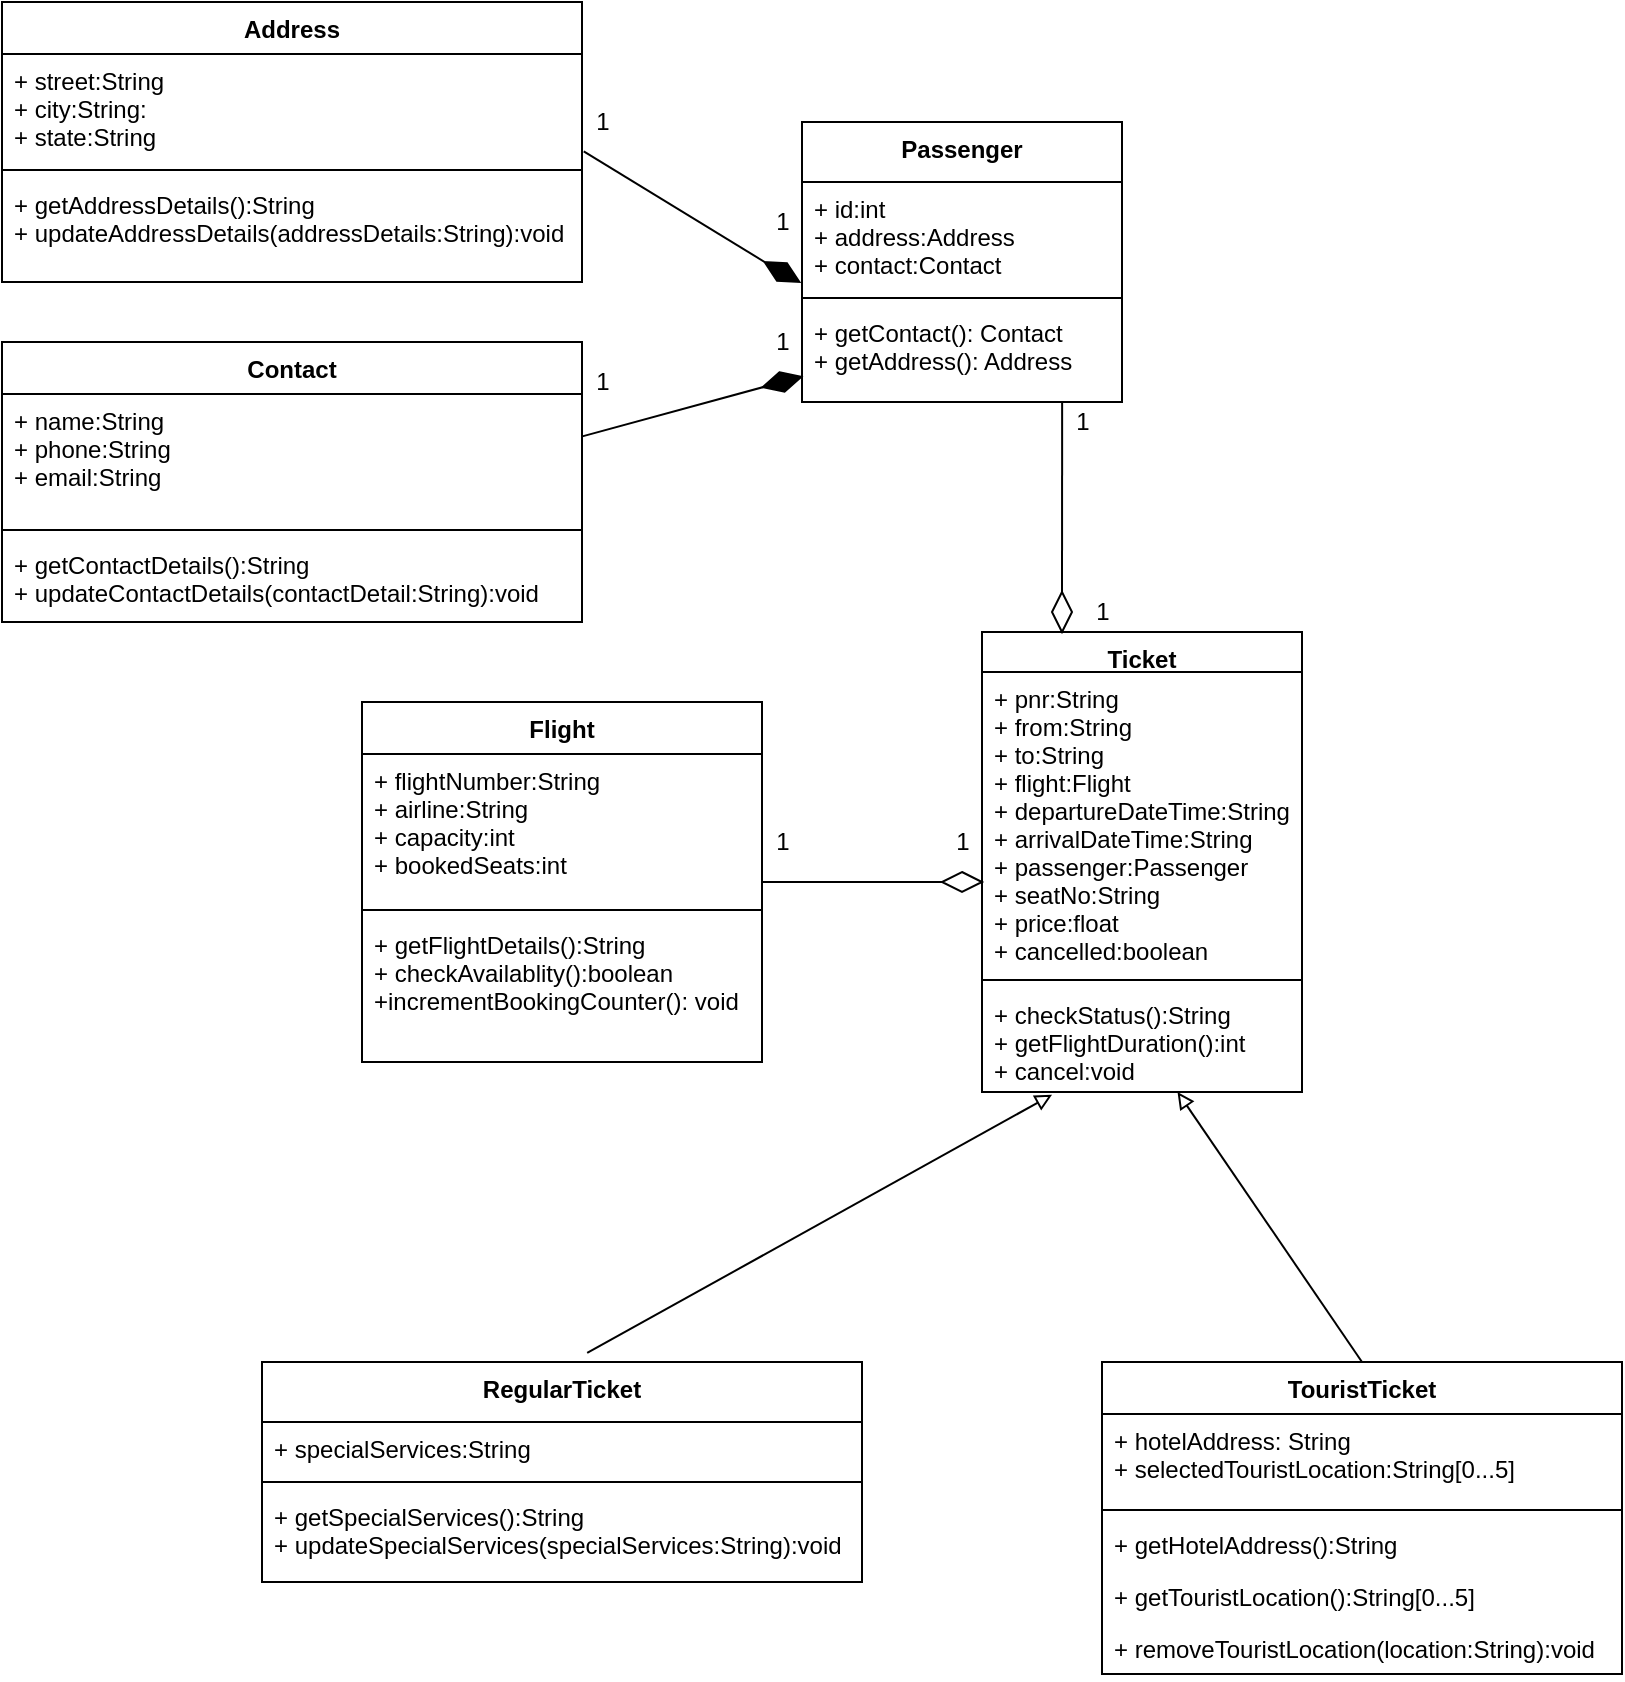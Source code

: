 <mxfile version="17.1.2" type="device"><diagram id="rY4OEJlFJ-0a3Ui6FpFE" name="Page-1"><mxGraphModel dx="1065" dy="492" grid="1" gridSize="10" guides="1" tooltips="1" connect="1" arrows="1" fold="1" page="1" pageScale="1" pageWidth="850" pageHeight="1100" math="0" shadow="0"><root><mxCell id="0"/><mxCell id="1" parent="0"/><mxCell id="SJ_UmYCaRDm3onJsGfJ--1" value="Passenger" style="swimlane;fontStyle=1;align=center;verticalAlign=top;childLayout=stackLayout;horizontal=1;startSize=30;horizontalStack=0;resizeParent=1;resizeParentMax=0;resizeLast=0;collapsible=1;marginBottom=0;" parent="1" vertex="1"><mxGeometry x="410" y="80" width="160" height="140" as="geometry"/></mxCell><mxCell id="SJ_UmYCaRDm3onJsGfJ--2" value="+ id:int&#xA;+ address:Address&#xA;+ contact:Contact" style="text;strokeColor=none;fillColor=none;align=left;verticalAlign=top;spacingLeft=4;spacingRight=4;overflow=hidden;rotatable=0;points=[[0,0.5],[1,0.5]];portConstraint=eastwest;" parent="SJ_UmYCaRDm3onJsGfJ--1" vertex="1"><mxGeometry y="30" width="160" height="54" as="geometry"/></mxCell><mxCell id="SJ_UmYCaRDm3onJsGfJ--3" value="" style="line;strokeWidth=1;fillColor=none;align=left;verticalAlign=middle;spacingTop=-1;spacingLeft=3;spacingRight=3;rotatable=0;labelPosition=right;points=[];portConstraint=eastwest;" parent="SJ_UmYCaRDm3onJsGfJ--1" vertex="1"><mxGeometry y="84" width="160" height="8" as="geometry"/></mxCell><mxCell id="SJ_UmYCaRDm3onJsGfJ--4" value="+ getContact(): Contact&#xA;+ getAddress(): Address" style="text;strokeColor=none;fillColor=none;align=left;verticalAlign=top;spacingLeft=4;spacingRight=4;overflow=hidden;rotatable=0;points=[[0,0.5],[1,0.5]];portConstraint=eastwest;" parent="SJ_UmYCaRDm3onJsGfJ--1" vertex="1"><mxGeometry y="92" width="160" height="48" as="geometry"/></mxCell><mxCell id="SJ_UmYCaRDm3onJsGfJ--5" value="Contact" style="swimlane;fontStyle=1;align=center;verticalAlign=top;childLayout=stackLayout;horizontal=1;startSize=26;horizontalStack=0;resizeParent=1;resizeParentMax=0;resizeLast=0;collapsible=1;marginBottom=0;" parent="1" vertex="1"><mxGeometry x="10" y="190" width="290" height="140" as="geometry"/></mxCell><mxCell id="SJ_UmYCaRDm3onJsGfJ--6" value="+ name:String&#xA;+ phone:String&#xA;+ email:String" style="text;strokeColor=none;fillColor=none;align=left;verticalAlign=top;spacingLeft=4;spacingRight=4;overflow=hidden;rotatable=0;points=[[0,0.5],[1,0.5]];portConstraint=eastwest;" parent="SJ_UmYCaRDm3onJsGfJ--5" vertex="1"><mxGeometry y="26" width="290" height="64" as="geometry"/></mxCell><mxCell id="SJ_UmYCaRDm3onJsGfJ--7" value="" style="line;strokeWidth=1;fillColor=none;align=left;verticalAlign=middle;spacingTop=-1;spacingLeft=3;spacingRight=3;rotatable=0;labelPosition=right;points=[];portConstraint=eastwest;" parent="SJ_UmYCaRDm3onJsGfJ--5" vertex="1"><mxGeometry y="90" width="290" height="8" as="geometry"/></mxCell><mxCell id="SJ_UmYCaRDm3onJsGfJ--8" value="+ getContactDetails():String&#xA;+ updateContactDetails(contactDetail:String):void" style="text;strokeColor=none;fillColor=none;align=left;verticalAlign=top;spacingLeft=4;spacingRight=4;overflow=hidden;rotatable=0;points=[[0,0.5],[1,0.5]];portConstraint=eastwest;" parent="SJ_UmYCaRDm3onJsGfJ--5" vertex="1"><mxGeometry y="98" width="290" height="42" as="geometry"/></mxCell><mxCell id="SJ_UmYCaRDm3onJsGfJ--9" value="Address" style="swimlane;fontStyle=1;align=center;verticalAlign=top;childLayout=stackLayout;horizontal=1;startSize=26;horizontalStack=0;resizeParent=1;resizeParentMax=0;resizeLast=0;collapsible=1;marginBottom=0;" parent="1" vertex="1"><mxGeometry x="10" y="20" width="290" height="140" as="geometry"/></mxCell><mxCell id="SJ_UmYCaRDm3onJsGfJ--10" value="+ street:String&#xA;+ city:String:&#xA;+ state:String" style="text;strokeColor=none;fillColor=none;align=left;verticalAlign=top;spacingLeft=4;spacingRight=4;overflow=hidden;rotatable=0;points=[[0,0.5],[1,0.5]];portConstraint=eastwest;" parent="SJ_UmYCaRDm3onJsGfJ--9" vertex="1"><mxGeometry y="26" width="290" height="54" as="geometry"/></mxCell><mxCell id="SJ_UmYCaRDm3onJsGfJ--11" value="" style="line;strokeWidth=1;fillColor=none;align=left;verticalAlign=middle;spacingTop=-1;spacingLeft=3;spacingRight=3;rotatable=0;labelPosition=right;points=[];portConstraint=eastwest;" parent="SJ_UmYCaRDm3onJsGfJ--9" vertex="1"><mxGeometry y="80" width="290" height="8" as="geometry"/></mxCell><mxCell id="SJ_UmYCaRDm3onJsGfJ--12" value="+ getAddressDetails():String&#xA;+ updateAddressDetails(addressDetails:String):void" style="text;strokeColor=none;fillColor=none;align=left;verticalAlign=top;spacingLeft=4;spacingRight=4;overflow=hidden;rotatable=0;points=[[0,0.5],[1,0.5]];portConstraint=eastwest;" parent="SJ_UmYCaRDm3onJsGfJ--9" vertex="1"><mxGeometry y="88" width="290" height="52" as="geometry"/></mxCell><mxCell id="SJ_UmYCaRDm3onJsGfJ--13" value="Ticket" style="swimlane;fontStyle=1;align=center;verticalAlign=top;childLayout=stackLayout;horizontal=1;startSize=20;horizontalStack=0;resizeParent=1;resizeParentMax=0;resizeLast=0;collapsible=1;marginBottom=0;" parent="1" vertex="1"><mxGeometry x="500" y="335" width="160" height="230" as="geometry"/></mxCell><mxCell id="SJ_UmYCaRDm3onJsGfJ--14" value="+ pnr:String&#xA;+ from:String&#xA;+ to:String&#xA;+ flight:Flight&#xA;+ departureDateTime:String&#xA;+ arrivalDateTime:String&#xA;+ passenger:Passenger&#xA;+ seatNo:String&#xA;+ price:float&#xA;+ cancelled:boolean" style="text;strokeColor=none;fillColor=none;align=left;verticalAlign=top;spacingLeft=4;spacingRight=4;overflow=hidden;rotatable=0;points=[[0,0.5],[1,0.5]];portConstraint=eastwest;" parent="SJ_UmYCaRDm3onJsGfJ--13" vertex="1"><mxGeometry y="20" width="160" height="150" as="geometry"/></mxCell><mxCell id="SJ_UmYCaRDm3onJsGfJ--15" value="" style="line;strokeWidth=1;fillColor=none;align=left;verticalAlign=middle;spacingTop=-1;spacingLeft=3;spacingRight=3;rotatable=0;labelPosition=right;points=[];portConstraint=eastwest;" parent="SJ_UmYCaRDm3onJsGfJ--13" vertex="1"><mxGeometry y="170" width="160" height="8" as="geometry"/></mxCell><mxCell id="SJ_UmYCaRDm3onJsGfJ--16" value="+ checkStatus():String&#xA;+ getFlightDuration():int&#xA;+ cancel:void" style="text;strokeColor=none;fillColor=none;align=left;verticalAlign=top;spacingLeft=4;spacingRight=4;overflow=hidden;rotatable=0;points=[[0,0.5],[1,0.5]];portConstraint=eastwest;" parent="SJ_UmYCaRDm3onJsGfJ--13" vertex="1"><mxGeometry y="178" width="160" height="52" as="geometry"/></mxCell><mxCell id="SJ_UmYCaRDm3onJsGfJ--17" value="Flight" style="swimlane;fontStyle=1;align=center;verticalAlign=top;childLayout=stackLayout;horizontal=1;startSize=26;horizontalStack=0;resizeParent=1;resizeParentMax=0;resizeLast=0;collapsible=1;marginBottom=0;" parent="1" vertex="1"><mxGeometry x="190" y="370" width="200" height="180" as="geometry"/></mxCell><mxCell id="SJ_UmYCaRDm3onJsGfJ--18" value="+ flightNumber:String&#xA;+ airline:String&#xA;+ capacity:int&#xA;+ bookedSeats:int" style="text;strokeColor=none;fillColor=none;align=left;verticalAlign=top;spacingLeft=4;spacingRight=4;overflow=hidden;rotatable=0;points=[[0,0.5],[1,0.5]];portConstraint=eastwest;" parent="SJ_UmYCaRDm3onJsGfJ--17" vertex="1"><mxGeometry y="26" width="200" height="74" as="geometry"/></mxCell><mxCell id="SJ_UmYCaRDm3onJsGfJ--19" value="" style="line;strokeWidth=1;fillColor=none;align=left;verticalAlign=middle;spacingTop=-1;spacingLeft=3;spacingRight=3;rotatable=0;labelPosition=right;points=[];portConstraint=eastwest;" parent="SJ_UmYCaRDm3onJsGfJ--17" vertex="1"><mxGeometry y="100" width="200" height="8" as="geometry"/></mxCell><mxCell id="SJ_UmYCaRDm3onJsGfJ--20" value="+ getFlightDetails():String&#xA;+ checkAvailablity():boolean&#xA;+incrementBookingCounter(): void" style="text;strokeColor=none;fillColor=none;align=left;verticalAlign=top;spacingLeft=4;spacingRight=4;overflow=hidden;rotatable=0;points=[[0,0.5],[1,0.5]];portConstraint=eastwest;" parent="SJ_UmYCaRDm3onJsGfJ--17" vertex="1"><mxGeometry y="108" width="200" height="72" as="geometry"/></mxCell><mxCell id="SJ_UmYCaRDm3onJsGfJ--21" value="TouristTicket" style="swimlane;fontStyle=1;align=center;verticalAlign=top;childLayout=stackLayout;horizontal=1;startSize=26;horizontalStack=0;resizeParent=1;resizeParentMax=0;resizeLast=0;collapsible=1;marginBottom=0;" parent="1" vertex="1"><mxGeometry x="560" y="700" width="260" height="156" as="geometry"/></mxCell><mxCell id="SJ_UmYCaRDm3onJsGfJ--22" value="+ hotelAddress: String&#xA;+ selectedTouristLocation:String[0...5]" style="text;strokeColor=none;fillColor=none;align=left;verticalAlign=top;spacingLeft=4;spacingRight=4;overflow=hidden;rotatable=0;points=[[0,0.5],[1,0.5]];portConstraint=eastwest;" parent="SJ_UmYCaRDm3onJsGfJ--21" vertex="1"><mxGeometry y="26" width="260" height="44" as="geometry"/></mxCell><mxCell id="SJ_UmYCaRDm3onJsGfJ--23" value="" style="line;strokeWidth=1;fillColor=none;align=left;verticalAlign=middle;spacingTop=-1;spacingLeft=3;spacingRight=3;rotatable=0;labelPosition=right;points=[];portConstraint=eastwest;" parent="SJ_UmYCaRDm3onJsGfJ--21" vertex="1"><mxGeometry y="70" width="260" height="8" as="geometry"/></mxCell><mxCell id="SJ_UmYCaRDm3onJsGfJ--24" value="+ getHotelAddress():String" style="text;strokeColor=none;fillColor=none;align=left;verticalAlign=top;spacingLeft=4;spacingRight=4;overflow=hidden;rotatable=0;points=[[0,0.5],[1,0.5]];portConstraint=eastwest;" parent="SJ_UmYCaRDm3onJsGfJ--21" vertex="1"><mxGeometry y="78" width="260" height="26" as="geometry"/></mxCell><mxCell id="srDSEBkgtwdqkbUVmyU6-15" value="+ getTouristLocation():String[0...5]" style="text;strokeColor=none;fillColor=none;align=left;verticalAlign=top;spacingLeft=4;spacingRight=4;overflow=hidden;rotatable=0;points=[[0,0.5],[1,0.5]];portConstraint=eastwest;" vertex="1" parent="SJ_UmYCaRDm3onJsGfJ--21"><mxGeometry y="104" width="260" height="26" as="geometry"/></mxCell><mxCell id="srDSEBkgtwdqkbUVmyU6-16" value="+ removeTouristLocation(location:String):void" style="text;strokeColor=none;fillColor=none;align=left;verticalAlign=top;spacingLeft=4;spacingRight=4;overflow=hidden;rotatable=0;points=[[0,0.5],[1,0.5]];portConstraint=eastwest;" vertex="1" parent="SJ_UmYCaRDm3onJsGfJ--21"><mxGeometry y="130" width="260" height="26" as="geometry"/></mxCell><mxCell id="SJ_UmYCaRDm3onJsGfJ--25" value="RegularTicket" style="swimlane;fontStyle=1;align=center;verticalAlign=top;childLayout=stackLayout;horizontal=1;startSize=30;horizontalStack=0;resizeParent=1;resizeParentMax=0;resizeLast=0;collapsible=1;marginBottom=0;" parent="1" vertex="1"><mxGeometry x="140" y="700" width="300" height="110" as="geometry"/></mxCell><mxCell id="SJ_UmYCaRDm3onJsGfJ--26" value="+ specialServices:String" style="text;strokeColor=none;fillColor=none;align=left;verticalAlign=top;spacingLeft=4;spacingRight=4;overflow=hidden;rotatable=0;points=[[0,0.5],[1,0.5]];portConstraint=eastwest;" parent="SJ_UmYCaRDm3onJsGfJ--25" vertex="1"><mxGeometry y="30" width="300" height="26" as="geometry"/></mxCell><mxCell id="SJ_UmYCaRDm3onJsGfJ--27" value="" style="line;strokeWidth=1;fillColor=none;align=left;verticalAlign=middle;spacingTop=-1;spacingLeft=3;spacingRight=3;rotatable=0;labelPosition=right;points=[];portConstraint=eastwest;" parent="SJ_UmYCaRDm3onJsGfJ--25" vertex="1"><mxGeometry y="56" width="300" height="8" as="geometry"/></mxCell><mxCell id="SJ_UmYCaRDm3onJsGfJ--28" value="+ getSpecialServices():String&#xA;+ updateSpecialServices(specialServices:String):void" style="text;strokeColor=none;fillColor=none;align=left;verticalAlign=top;spacingLeft=4;spacingRight=4;overflow=hidden;rotatable=0;points=[[0,0.5],[1,0.5]];portConstraint=eastwest;" parent="SJ_UmYCaRDm3onJsGfJ--25" vertex="1"><mxGeometry y="64" width="300" height="46" as="geometry"/></mxCell><mxCell id="SJ_UmYCaRDm3onJsGfJ--37" value="" style="endArrow=block;html=1;endFill=0;exitX=0.5;exitY=0;exitDx=0;exitDy=0;" parent="1" source="SJ_UmYCaRDm3onJsGfJ--21" target="SJ_UmYCaRDm3onJsGfJ--16" edge="1"><mxGeometry width="50" height="50" relative="1" as="geometry"><mxPoint x="500" y="550" as="sourcePoint"/><mxPoint x="550" y="500" as="targetPoint"/></mxGeometry></mxCell><mxCell id="SJ_UmYCaRDm3onJsGfJ--40" value="" style="rhombus;whiteSpace=wrap;html=1;" parent="1" vertex="1"><mxGeometry x="480" y="455" width="20" height="10" as="geometry"/></mxCell><mxCell id="SJ_UmYCaRDm3onJsGfJ--41" value="" style="endArrow=none;html=1;entryX=0;entryY=0.5;entryDx=0;entryDy=0;exitX=1;exitY=0.865;exitDx=0;exitDy=0;exitPerimeter=0;" parent="1" target="SJ_UmYCaRDm3onJsGfJ--40" edge="1" source="SJ_UmYCaRDm3onJsGfJ--18"><mxGeometry width="50" height="50" relative="1" as="geometry"><mxPoint x="251" y="340" as="sourcePoint"/><mxPoint x="310" y="270" as="targetPoint"/></mxGeometry></mxCell><mxCell id="SJ_UmYCaRDm3onJsGfJ--42" value="1" style="text;html=1;align=center;verticalAlign=middle;resizable=0;points=[];autosize=1;" parent="1" vertex="1"><mxGeometry x="300" y="70" width="20" height="20" as="geometry"/></mxCell><mxCell id="SJ_UmYCaRDm3onJsGfJ--43" value="1" style="text;html=1;align=center;verticalAlign=middle;resizable=0;points=[];autosize=1;" parent="1" vertex="1"><mxGeometry x="390" y="120" width="20" height="20" as="geometry"/></mxCell><mxCell id="SJ_UmYCaRDm3onJsGfJ--44" value="1" style="text;html=1;align=center;verticalAlign=middle;resizable=0;points=[];autosize=1;" parent="1" vertex="1"><mxGeometry x="390" y="430" width="20" height="20" as="geometry"/></mxCell><mxCell id="SJ_UmYCaRDm3onJsGfJ--45" value="1" style="text;html=1;align=center;verticalAlign=middle;resizable=0;points=[];autosize=1;" parent="1" vertex="1"><mxGeometry x="480" y="430" width="20" height="20" as="geometry"/></mxCell><mxCell id="SJ_UmYCaRDm3onJsGfJ--46" value="1" style="text;html=1;align=center;verticalAlign=middle;resizable=0;points=[];autosize=1;" parent="1" vertex="1"><mxGeometry x="300" y="200" width="20" height="20" as="geometry"/></mxCell><mxCell id="SJ_UmYCaRDm3onJsGfJ--47" value="1" style="text;html=1;align=center;verticalAlign=middle;resizable=0;points=[];autosize=1;" parent="1" vertex="1"><mxGeometry x="390" y="180" width="20" height="20" as="geometry"/></mxCell><mxCell id="pxp9VCxLIisjPg2Q0UYd-4" value="1" style="text;html=1;align=center;verticalAlign=middle;resizable=0;points=[];autosize=1;" parent="1" vertex="1"><mxGeometry x="550" y="315" width="20" height="20" as="geometry"/></mxCell><mxCell id="pxp9VCxLIisjPg2Q0UYd-5" value="1" style="text;html=1;align=center;verticalAlign=middle;resizable=0;points=[];autosize=1;" parent="1" vertex="1"><mxGeometry x="540" y="220" width="20" height="20" as="geometry"/></mxCell><mxCell id="srDSEBkgtwdqkbUVmyU6-1" value="" style="endArrow=block;html=1;endFill=0;exitX=0.542;exitY=-0.041;exitDx=0;exitDy=0;entryX=0.219;entryY=1.026;entryDx=0;entryDy=0;entryPerimeter=0;exitPerimeter=0;" edge="1" parent="1" source="SJ_UmYCaRDm3onJsGfJ--25" target="SJ_UmYCaRDm3onJsGfJ--16"><mxGeometry width="50" height="50" relative="1" as="geometry"><mxPoint x="504.92" y="700" as="sourcePoint"/><mxPoint x="425.0" y="566.976" as="targetPoint"/></mxGeometry></mxCell><mxCell id="srDSEBkgtwdqkbUVmyU6-4" value="" style="endArrow=none;html=1;exitX=0.813;exitY=1;exitDx=0;exitDy=0;exitPerimeter=0;entryX=0;entryY=0.5;entryDx=0;entryDy=0;" edge="1" target="srDSEBkgtwdqkbUVmyU6-5" parent="1" source="SJ_UmYCaRDm3onJsGfJ--4"><mxGeometry width="50" height="50" relative="1" as="geometry"><mxPoint x="400" y="470.01" as="sourcePoint"/><mxPoint x="540" y="310" as="targetPoint"/></mxGeometry></mxCell><mxCell id="srDSEBkgtwdqkbUVmyU6-5" value="" style="rhombus;whiteSpace=wrap;html=1;rotation=90;" vertex="1" parent="1"><mxGeometry x="530" y="320" width="20" height="10" as="geometry"/></mxCell><mxCell id="srDSEBkgtwdqkbUVmyU6-7" value="" style="endArrow=none;html=1;exitX=0.999;exitY=0.333;exitDx=0;exitDy=0;exitPerimeter=0;" edge="1" parent="1" source="SJ_UmYCaRDm3onJsGfJ--6"><mxGeometry width="50" height="50" relative="1" as="geometry"><mxPoint x="550.08" y="230" as="sourcePoint"/><mxPoint x="400" y="210" as="targetPoint"/></mxGeometry></mxCell><mxCell id="srDSEBkgtwdqkbUVmyU6-8" value="" style="rhombus;whiteSpace=wrap;html=1;rotation=-15;fillColor=#000000;" vertex="1" parent="1"><mxGeometry x="390" y="205" width="20" height="10" as="geometry"/></mxCell><mxCell id="srDSEBkgtwdqkbUVmyU6-12" value="" style="endArrow=none;html=1;exitX=1.003;exitY=0.901;exitDx=0;exitDy=0;exitPerimeter=0;entryX=0;entryY=0.5;entryDx=0;entryDy=0;" edge="1" parent="1" source="SJ_UmYCaRDm3onJsGfJ--10" target="srDSEBkgtwdqkbUVmyU6-13"><mxGeometry width="50" height="50" relative="1" as="geometry"><mxPoint x="309.71" y="247.312" as="sourcePoint"/><mxPoint x="390" y="150" as="targetPoint"/></mxGeometry></mxCell><mxCell id="srDSEBkgtwdqkbUVmyU6-13" value="" style="rhombus;whiteSpace=wrap;html=1;rotation=30;fillColor=#000000;" vertex="1" parent="1"><mxGeometry x="390" y="150" width="20" height="10" as="geometry"/></mxCell></root></mxGraphModel></diagram></mxfile>